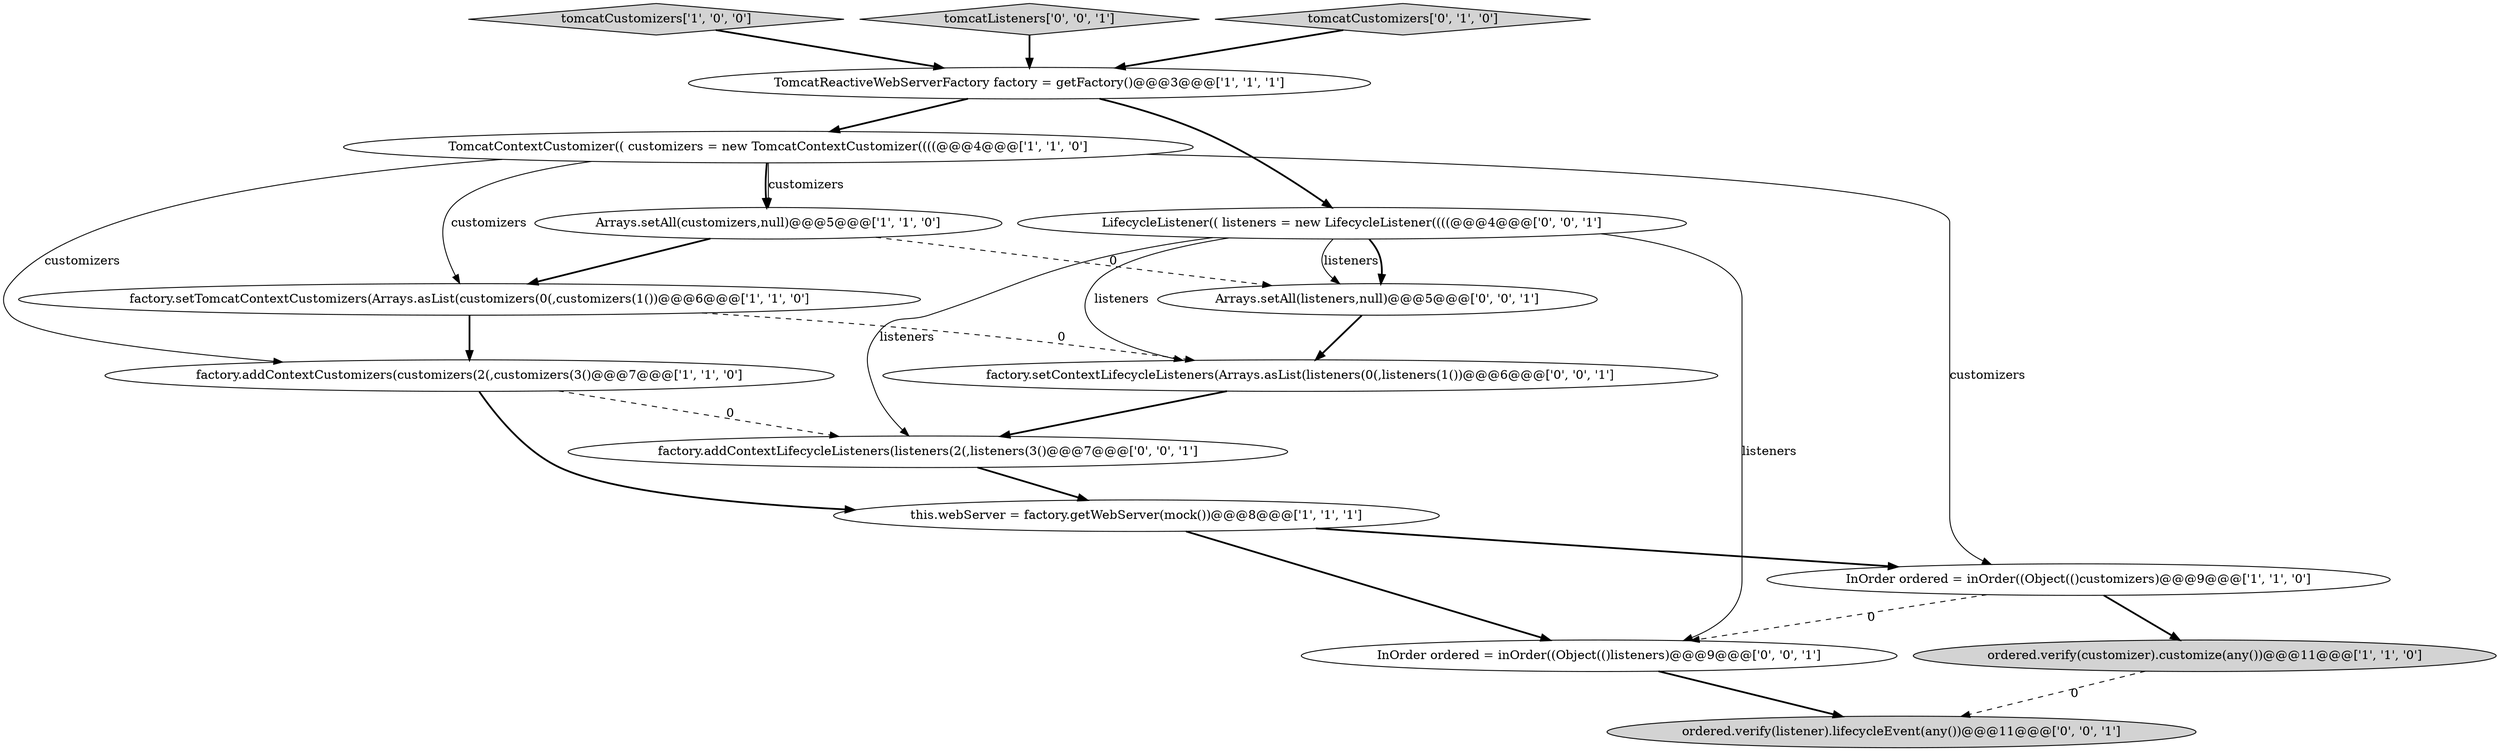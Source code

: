 digraph {
13 [style = filled, label = "ordered.verify(listener).lifecycleEvent(any())@@@11@@@['0', '0', '1']", fillcolor = lightgray, shape = ellipse image = "AAA0AAABBB3BBB"];
1 [style = filled, label = "InOrder ordered = inOrder((Object(()customizers)@@@9@@@['1', '1', '0']", fillcolor = white, shape = ellipse image = "AAA0AAABBB1BBB"];
0 [style = filled, label = "factory.setTomcatContextCustomizers(Arrays.asList(customizers(0(,customizers(1())@@@6@@@['1', '1', '0']", fillcolor = white, shape = ellipse image = "AAA0AAABBB1BBB"];
2 [style = filled, label = "ordered.verify(customizer).customize(any())@@@11@@@['1', '1', '0']", fillcolor = lightgray, shape = ellipse image = "AAA0AAABBB1BBB"];
5 [style = filled, label = "TomcatReactiveWebServerFactory factory = getFactory()@@@3@@@['1', '1', '1']", fillcolor = white, shape = ellipse image = "AAA0AAABBB1BBB"];
3 [style = filled, label = "Arrays.setAll(customizers,null)@@@5@@@['1', '1', '0']", fillcolor = white, shape = ellipse image = "AAA0AAABBB1BBB"];
8 [style = filled, label = "tomcatCustomizers['1', '0', '0']", fillcolor = lightgray, shape = diamond image = "AAA0AAABBB1BBB"];
10 [style = filled, label = "Arrays.setAll(listeners,null)@@@5@@@['0', '0', '1']", fillcolor = white, shape = ellipse image = "AAA0AAABBB3BBB"];
11 [style = filled, label = "factory.setContextLifecycleListeners(Arrays.asList(listeners(0(,listeners(1())@@@6@@@['0', '0', '1']", fillcolor = white, shape = ellipse image = "AAA0AAABBB3BBB"];
14 [style = filled, label = "factory.addContextLifecycleListeners(listeners(2(,listeners(3()@@@7@@@['0', '0', '1']", fillcolor = white, shape = ellipse image = "AAA0AAABBB3BBB"];
16 [style = filled, label = "tomcatListeners['0', '0', '1']", fillcolor = lightgray, shape = diamond image = "AAA0AAABBB3BBB"];
6 [style = filled, label = "factory.addContextCustomizers(customizers(2(,customizers(3()@@@7@@@['1', '1', '0']", fillcolor = white, shape = ellipse image = "AAA0AAABBB1BBB"];
4 [style = filled, label = "TomcatContextCustomizer(( customizers = new TomcatContextCustomizer((((@@@4@@@['1', '1', '0']", fillcolor = white, shape = ellipse image = "AAA0AAABBB1BBB"];
9 [style = filled, label = "tomcatCustomizers['0', '1', '0']", fillcolor = lightgray, shape = diamond image = "AAA0AAABBB2BBB"];
7 [style = filled, label = "this.webServer = factory.getWebServer(mock())@@@8@@@['1', '1', '1']", fillcolor = white, shape = ellipse image = "AAA0AAABBB1BBB"];
15 [style = filled, label = "InOrder ordered = inOrder((Object(()listeners)@@@9@@@['0', '0', '1']", fillcolor = white, shape = ellipse image = "AAA0AAABBB3BBB"];
12 [style = filled, label = "LifecycleListener(( listeners = new LifecycleListener((((@@@4@@@['0', '0', '1']", fillcolor = white, shape = ellipse image = "AAA0AAABBB3BBB"];
4->3 [style = bold, label=""];
15->13 [style = bold, label=""];
7->1 [style = bold, label=""];
4->0 [style = solid, label="customizers"];
11->14 [style = bold, label=""];
0->6 [style = bold, label=""];
1->15 [style = dashed, label="0"];
12->10 [style = solid, label="listeners"];
12->15 [style = solid, label="listeners"];
0->11 [style = dashed, label="0"];
4->3 [style = solid, label="customizers"];
12->11 [style = solid, label="listeners"];
6->14 [style = dashed, label="0"];
3->0 [style = bold, label=""];
14->7 [style = bold, label=""];
12->10 [style = bold, label=""];
8->5 [style = bold, label=""];
5->12 [style = bold, label=""];
2->13 [style = dashed, label="0"];
5->4 [style = bold, label=""];
9->5 [style = bold, label=""];
16->5 [style = bold, label=""];
4->1 [style = solid, label="customizers"];
7->15 [style = bold, label=""];
4->6 [style = solid, label="customizers"];
1->2 [style = bold, label=""];
3->10 [style = dashed, label="0"];
12->14 [style = solid, label="listeners"];
6->7 [style = bold, label=""];
10->11 [style = bold, label=""];
}
